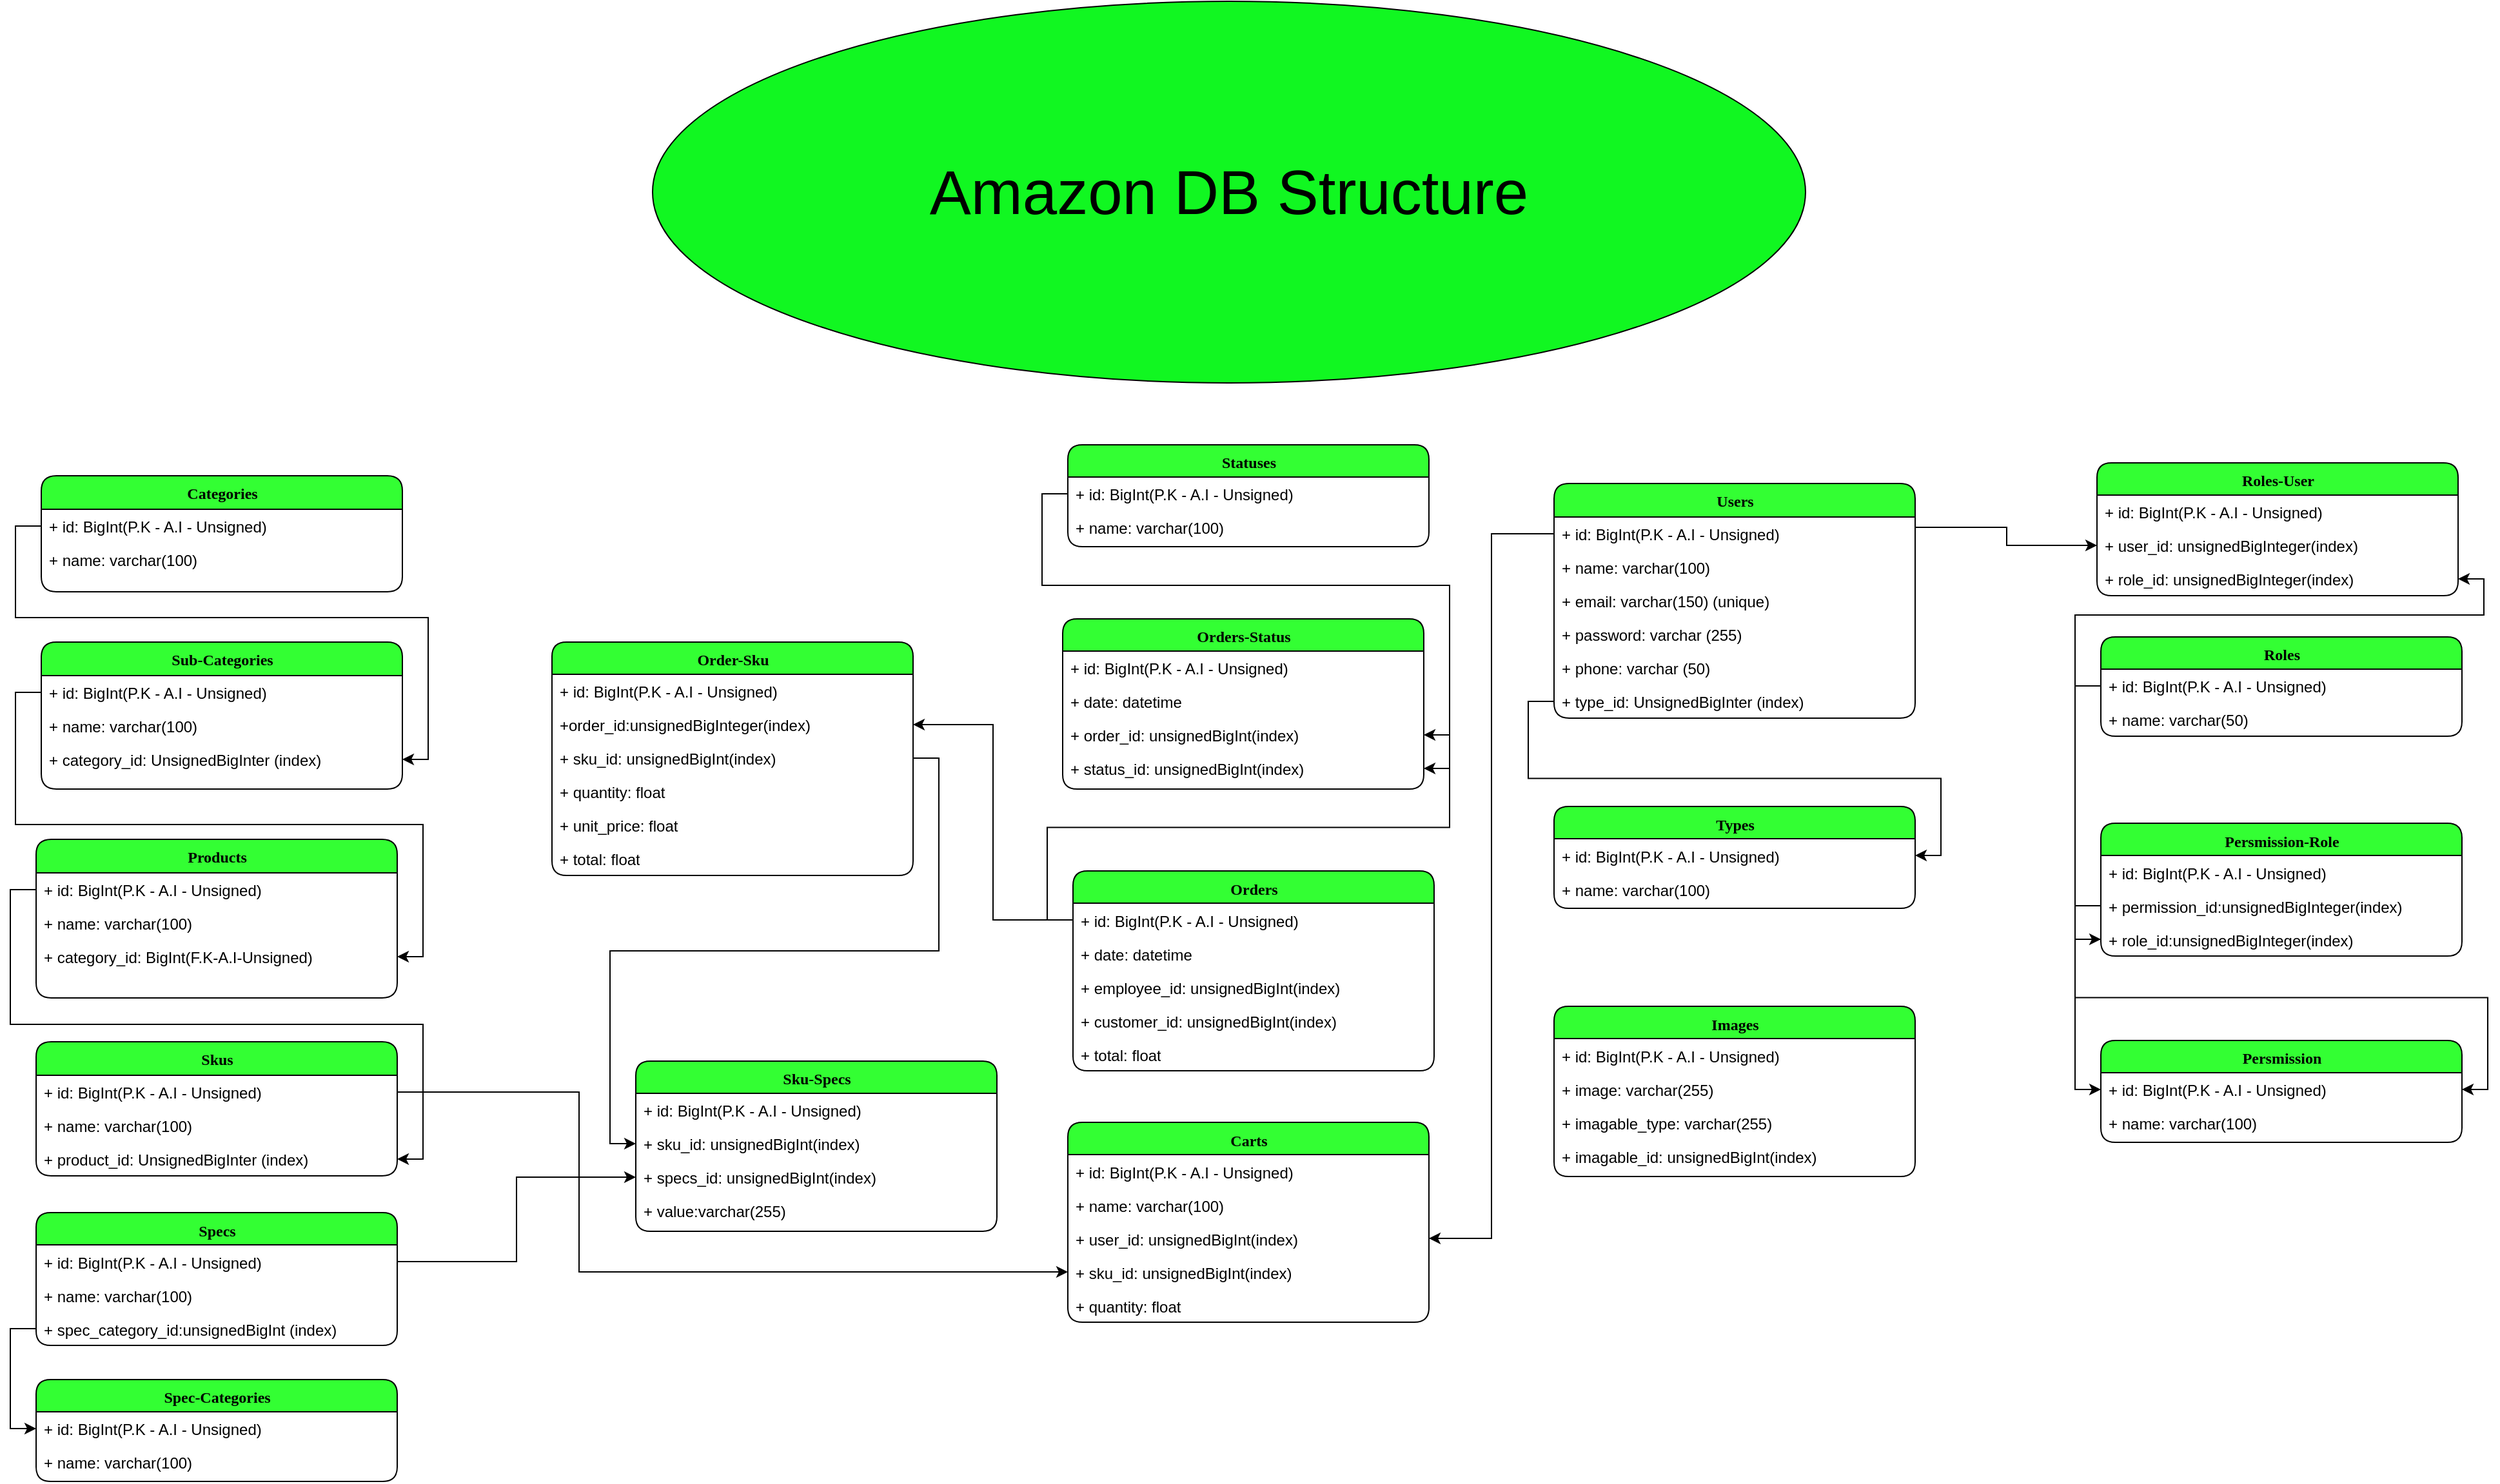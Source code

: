 <mxfile version="22.1.11" type="device">
  <diagram name="Page-1" id="9f46799a-70d6-7492-0946-bef42562c5a5">
    <mxGraphModel dx="2506" dy="1420" grid="0" gridSize="10" guides="1" tooltips="1" connect="1" arrows="1" fold="1" page="1" pageScale="1" pageWidth="1100" pageHeight="850" background="none" math="0" shadow="0">
      <root>
        <mxCell id="0" />
        <mxCell id="1" parent="0" />
        <mxCell id="78961159f06e98e8-17" value="Categories" style="swimlane;html=1;fontStyle=1;align=center;verticalAlign=top;childLayout=stackLayout;horizontal=1;startSize=26;horizontalStack=0;resizeParent=1;resizeLast=0;collapsible=1;marginBottom=0;swimlaneFillColor=#ffffff;rounded=1;shadow=0;comic=0;labelBackgroundColor=none;strokeWidth=1;fillColor=#33FF33;fontFamily=Verdana;fontSize=12;" parent="1" vertex="1">
          <mxGeometry x="-875" y="-425" width="280" height="90" as="geometry" />
        </mxCell>
        <mxCell id="78961159f06e98e8-21" value="+ id: BigInt(P.K - A.I - Unsigned)" style="text;html=1;strokeColor=none;fillColor=none;align=left;verticalAlign=top;spacingLeft=4;spacingRight=4;whiteSpace=wrap;overflow=hidden;rotatable=0;points=[[0,0.5],[1,0.5]];portConstraint=eastwest;rounded=1;" parent="78961159f06e98e8-17" vertex="1">
          <mxGeometry y="26" width="280" height="26" as="geometry" />
        </mxCell>
        <mxCell id="78961159f06e98e8-23" value="+ name: varchar(100)" style="text;html=1;strokeColor=none;fillColor=none;align=left;verticalAlign=top;spacingLeft=4;spacingRight=4;whiteSpace=wrap;overflow=hidden;rotatable=0;points=[[0,0.5],[1,0.5]];portConstraint=eastwest;rounded=1;" parent="78961159f06e98e8-17" vertex="1">
          <mxGeometry y="52" width="280" height="26" as="geometry" />
        </mxCell>
        <mxCell id="Mxbzlbvr4axjDqbTER-z-2" value="Products" style="swimlane;html=1;fontStyle=1;align=center;verticalAlign=top;childLayout=stackLayout;horizontal=1;startSize=26;horizontalStack=0;resizeParent=1;resizeLast=0;collapsible=1;marginBottom=0;swimlaneFillColor=#ffffff;rounded=1;shadow=0;comic=0;labelBackgroundColor=none;strokeWidth=1;fillColor=#33FF33;fontFamily=Verdana;fontSize=12;" parent="1" vertex="1">
          <mxGeometry x="-879" y="-143" width="280" height="123" as="geometry" />
        </mxCell>
        <mxCell id="Mxbzlbvr4axjDqbTER-z-3" value="+ id: BigInt(P.K - A.I - Unsigned)" style="text;html=1;strokeColor=none;fillColor=none;align=left;verticalAlign=top;spacingLeft=4;spacingRight=4;whiteSpace=wrap;overflow=hidden;rotatable=0;points=[[0,0.5],[1,0.5]];portConstraint=eastwest;rounded=1;" parent="Mxbzlbvr4axjDqbTER-z-2" vertex="1">
          <mxGeometry y="26" width="280" height="26" as="geometry" />
        </mxCell>
        <mxCell id="Mxbzlbvr4axjDqbTER-z-4" value="+ name: varchar(100)" style="text;html=1;strokeColor=none;fillColor=none;align=left;verticalAlign=top;spacingLeft=4;spacingRight=4;whiteSpace=wrap;overflow=hidden;rotatable=0;points=[[0,0.5],[1,0.5]];portConstraint=eastwest;rounded=1;" parent="Mxbzlbvr4axjDqbTER-z-2" vertex="1">
          <mxGeometry y="52" width="280" height="26" as="geometry" />
        </mxCell>
        <mxCell id="Mxbzlbvr4axjDqbTER-z-9" value="+ category_id: BigInt(F.K-A.I-Unsigned)" style="text;html=1;strokeColor=none;fillColor=none;align=left;verticalAlign=top;spacingLeft=4;spacingRight=4;whiteSpace=wrap;overflow=hidden;rotatable=0;points=[[0,0.5],[1,0.5]];portConstraint=eastwest;rounded=1;" parent="Mxbzlbvr4axjDqbTER-z-2" vertex="1">
          <mxGeometry y="78" width="280" height="26" as="geometry" />
        </mxCell>
        <mxCell id="dGer517RAiDOPIACrc63-1" value="Sub-Categories" style="swimlane;html=1;fontStyle=1;align=center;verticalAlign=top;childLayout=stackLayout;horizontal=1;startSize=26;horizontalStack=0;resizeParent=1;resizeLast=0;collapsible=1;marginBottom=0;swimlaneFillColor=#ffffff;rounded=1;shadow=0;comic=0;labelBackgroundColor=none;strokeWidth=1;fillColor=#33FF33;fontFamily=Verdana;fontSize=12;" parent="1" vertex="1">
          <mxGeometry x="-875" y="-296" width="280" height="114" as="geometry" />
        </mxCell>
        <mxCell id="dGer517RAiDOPIACrc63-2" value="+ id: BigInt(P.K - A.I - Unsigned)" style="text;html=1;strokeColor=none;fillColor=none;align=left;verticalAlign=top;spacingLeft=4;spacingRight=4;whiteSpace=wrap;overflow=hidden;rotatable=0;points=[[0,0.5],[1,0.5]];portConstraint=eastwest;rounded=1;" parent="dGer517RAiDOPIACrc63-1" vertex="1">
          <mxGeometry y="26" width="280" height="26" as="geometry" />
        </mxCell>
        <mxCell id="dGer517RAiDOPIACrc63-3" value="+ name: varchar(100)" style="text;html=1;strokeColor=none;fillColor=none;align=left;verticalAlign=top;spacingLeft=4;spacingRight=4;whiteSpace=wrap;overflow=hidden;rotatable=0;points=[[0,0.5],[1,0.5]];portConstraint=eastwest;rounded=1;" parent="dGer517RAiDOPIACrc63-1" vertex="1">
          <mxGeometry y="52" width="280" height="26" as="geometry" />
        </mxCell>
        <mxCell id="dGer517RAiDOPIACrc63-4" value="+ category_id: UnsignedBigInter (index)&amp;nbsp;" style="text;html=1;strokeColor=none;fillColor=none;align=left;verticalAlign=top;spacingLeft=4;spacingRight=4;whiteSpace=wrap;overflow=hidden;rotatable=0;points=[[0,0.5],[1,0.5]];portConstraint=eastwest;rounded=1;" parent="dGer517RAiDOPIACrc63-1" vertex="1">
          <mxGeometry y="78" width="280" height="26" as="geometry" />
        </mxCell>
        <mxCell id="dGer517RAiDOPIACrc63-9" value="Skus" style="swimlane;html=1;fontStyle=1;align=center;verticalAlign=top;childLayout=stackLayout;horizontal=1;startSize=26;horizontalStack=0;resizeParent=1;resizeLast=0;collapsible=1;marginBottom=0;swimlaneFillColor=#ffffff;rounded=1;shadow=0;comic=0;labelBackgroundColor=none;strokeWidth=1;fillColor=#33FF33;fontFamily=Verdana;fontSize=12;" parent="1" vertex="1">
          <mxGeometry x="-879" y="14" width="280" height="104" as="geometry" />
        </mxCell>
        <mxCell id="dGer517RAiDOPIACrc63-10" value="+ id: BigInt(P.K - A.I - Unsigned)" style="text;html=1;strokeColor=none;fillColor=none;align=left;verticalAlign=top;spacingLeft=4;spacingRight=4;whiteSpace=wrap;overflow=hidden;rotatable=0;points=[[0,0.5],[1,0.5]];portConstraint=eastwest;rounded=1;" parent="dGer517RAiDOPIACrc63-9" vertex="1">
          <mxGeometry y="26" width="280" height="26" as="geometry" />
        </mxCell>
        <mxCell id="dGer517RAiDOPIACrc63-11" value="+ name: varchar(100)" style="text;html=1;strokeColor=none;fillColor=none;align=left;verticalAlign=top;spacingLeft=4;spacingRight=4;whiteSpace=wrap;overflow=hidden;rotatable=0;points=[[0,0.5],[1,0.5]];portConstraint=eastwest;rounded=1;" parent="dGer517RAiDOPIACrc63-9" vertex="1">
          <mxGeometry y="52" width="280" height="26" as="geometry" />
        </mxCell>
        <mxCell id="dGer517RAiDOPIACrc63-12" value="+ product_id: UnsignedBigInter (index)&amp;nbsp;" style="text;html=1;strokeColor=none;fillColor=none;align=left;verticalAlign=top;spacingLeft=4;spacingRight=4;whiteSpace=wrap;overflow=hidden;rotatable=0;points=[[0,0.5],[1,0.5]];portConstraint=eastwest;rounded=1;" parent="dGer517RAiDOPIACrc63-9" vertex="1">
          <mxGeometry y="78" width="280" height="26" as="geometry" />
        </mxCell>
        <mxCell id="dGer517RAiDOPIACrc63-13" value="Types" style="swimlane;html=1;fontStyle=1;align=center;verticalAlign=top;childLayout=stackLayout;horizontal=1;startSize=25;horizontalStack=0;resizeParent=1;resizeLast=0;collapsible=1;marginBottom=0;swimlaneFillColor=#ffffff;rounded=1;shadow=0;comic=0;labelBackgroundColor=none;strokeWidth=1;fillColor=#33FF33;fontFamily=Verdana;fontSize=12;" parent="1" vertex="1">
          <mxGeometry x="298" y="-168.5" width="280" height="79" as="geometry" />
        </mxCell>
        <mxCell id="dGer517RAiDOPIACrc63-14" value="+ id: BigInt(P.K - A.I - Unsigned)" style="text;html=1;strokeColor=none;fillColor=none;align=left;verticalAlign=top;spacingLeft=4;spacingRight=4;whiteSpace=wrap;overflow=hidden;rotatable=0;points=[[0,0.5],[1,0.5]];portConstraint=eastwest;rounded=1;" parent="dGer517RAiDOPIACrc63-13" vertex="1">
          <mxGeometry y="25" width="280" height="26" as="geometry" />
        </mxCell>
        <mxCell id="dGer517RAiDOPIACrc63-15" value="+ name: varchar(100)" style="text;html=1;strokeColor=none;fillColor=none;align=left;verticalAlign=top;spacingLeft=4;spacingRight=4;whiteSpace=wrap;overflow=hidden;rotatable=0;points=[[0,0.5],[1,0.5]];portConstraint=eastwest;rounded=1;" parent="dGer517RAiDOPIACrc63-13" vertex="1">
          <mxGeometry y="51" width="280" height="26" as="geometry" />
        </mxCell>
        <mxCell id="dGer517RAiDOPIACrc63-17" value="Users" style="swimlane;html=1;fontStyle=1;align=center;verticalAlign=top;childLayout=stackLayout;horizontal=1;startSize=26;horizontalStack=0;resizeParent=1;resizeLast=0;collapsible=1;marginBottom=0;swimlaneFillColor=#ffffff;rounded=1;shadow=0;comic=0;labelBackgroundColor=none;strokeWidth=1;fillColor=#33FF33;fontFamily=Verdana;fontSize=12;" parent="1" vertex="1">
          <mxGeometry x="298" y="-419" width="280" height="182" as="geometry" />
        </mxCell>
        <mxCell id="dGer517RAiDOPIACrc63-18" value="+ id: BigInt(P.K - A.I - Unsigned)" style="text;html=1;strokeColor=none;fillColor=none;align=left;verticalAlign=top;spacingLeft=4;spacingRight=4;whiteSpace=wrap;overflow=hidden;rotatable=0;points=[[0,0.5],[1,0.5]];portConstraint=eastwest;rounded=1;" parent="dGer517RAiDOPIACrc63-17" vertex="1">
          <mxGeometry y="26" width="280" height="26" as="geometry" />
        </mxCell>
        <mxCell id="dGer517RAiDOPIACrc63-19" value="+ name: varchar(100)" style="text;html=1;strokeColor=none;fillColor=none;align=left;verticalAlign=top;spacingLeft=4;spacingRight=4;whiteSpace=wrap;overflow=hidden;rotatable=0;points=[[0,0.5],[1,0.5]];portConstraint=eastwest;rounded=1;" parent="dGer517RAiDOPIACrc63-17" vertex="1">
          <mxGeometry y="52" width="280" height="26" as="geometry" />
        </mxCell>
        <mxCell id="dGer517RAiDOPIACrc63-20" value="+ email: varchar(150) (unique)" style="text;html=1;strokeColor=none;fillColor=none;align=left;verticalAlign=top;spacingLeft=4;spacingRight=4;whiteSpace=wrap;overflow=hidden;rotatable=0;points=[[0,0.5],[1,0.5]];portConstraint=eastwest;rounded=1;" parent="dGer517RAiDOPIACrc63-17" vertex="1">
          <mxGeometry y="78" width="280" height="26" as="geometry" />
        </mxCell>
        <mxCell id="dGer517RAiDOPIACrc63-21" value="+ password: varchar (255)&lt;br&gt;" style="text;html=1;strokeColor=none;fillColor=none;align=left;verticalAlign=top;spacingLeft=4;spacingRight=4;whiteSpace=wrap;overflow=hidden;rotatable=0;points=[[0,0.5],[1,0.5]];portConstraint=eastwest;rounded=1;" parent="dGer517RAiDOPIACrc63-17" vertex="1">
          <mxGeometry y="104" width="280" height="26" as="geometry" />
        </mxCell>
        <mxCell id="dGer517RAiDOPIACrc63-25" value="+ phone: varchar (50)" style="text;html=1;strokeColor=none;fillColor=none;align=left;verticalAlign=top;spacingLeft=4;spacingRight=4;whiteSpace=wrap;overflow=hidden;rotatable=0;points=[[0,0.5],[1,0.5]];portConstraint=eastwest;rounded=1;" parent="dGer517RAiDOPIACrc63-17" vertex="1">
          <mxGeometry y="130" width="280" height="26" as="geometry" />
        </mxCell>
        <mxCell id="dGer517RAiDOPIACrc63-22" value="+ type_id: UnsignedBigInter (index)&amp;nbsp;" style="text;html=1;strokeColor=none;fillColor=none;align=left;verticalAlign=top;spacingLeft=4;spacingRight=4;whiteSpace=wrap;overflow=hidden;rotatable=0;points=[[0,0.5],[1,0.5]];portConstraint=eastwest;rounded=1;" parent="dGer517RAiDOPIACrc63-17" vertex="1">
          <mxGeometry y="156" width="280" height="26" as="geometry" />
        </mxCell>
        <mxCell id="dGer517RAiDOPIACrc63-26" value="Roles-User" style="swimlane;html=1;fontStyle=1;align=center;verticalAlign=top;childLayout=stackLayout;horizontal=1;startSize=25;horizontalStack=0;resizeParent=1;resizeLast=0;collapsible=1;marginBottom=0;swimlaneFillColor=#ffffff;rounded=1;shadow=0;comic=0;labelBackgroundColor=none;strokeWidth=1;fillColor=#33FF33;fontFamily=Verdana;fontSize=12;" parent="1" vertex="1">
          <mxGeometry x="719" y="-435" width="280" height="103" as="geometry" />
        </mxCell>
        <mxCell id="dGer517RAiDOPIACrc63-27" value="+ id: BigInt(P.K - A.I - Unsigned)" style="text;html=1;strokeColor=none;fillColor=none;align=left;verticalAlign=top;spacingLeft=4;spacingRight=4;whiteSpace=wrap;overflow=hidden;rotatable=0;points=[[0,0.5],[1,0.5]];portConstraint=eastwest;rounded=1;" parent="dGer517RAiDOPIACrc63-26" vertex="1">
          <mxGeometry y="25" width="280" height="26" as="geometry" />
        </mxCell>
        <mxCell id="dGer517RAiDOPIACrc63-28" value="+ user_id: unsignedBigInteger(index)" style="text;html=1;strokeColor=none;fillColor=none;align=left;verticalAlign=top;spacingLeft=4;spacingRight=4;whiteSpace=wrap;overflow=hidden;rotatable=0;points=[[0,0.5],[1,0.5]];portConstraint=eastwest;rounded=1;" parent="dGer517RAiDOPIACrc63-26" vertex="1">
          <mxGeometry y="51" width="280" height="26" as="geometry" />
        </mxCell>
        <mxCell id="dGer517RAiDOPIACrc63-102" value="+ role_id: unsignedBigInteger(index)" style="text;html=1;strokeColor=none;fillColor=none;align=left;verticalAlign=top;spacingLeft=4;spacingRight=4;whiteSpace=wrap;overflow=hidden;rotatable=0;points=[[0,0.5],[1,0.5]];portConstraint=eastwest;rounded=1;" parent="dGer517RAiDOPIACrc63-26" vertex="1">
          <mxGeometry y="77" width="280" height="26" as="geometry" />
        </mxCell>
        <mxCell id="dGer517RAiDOPIACrc63-29" value="Persmission" style="swimlane;html=1;fontStyle=1;align=center;verticalAlign=top;childLayout=stackLayout;horizontal=1;startSize=25;horizontalStack=0;resizeParent=1;resizeLast=0;collapsible=1;marginBottom=0;swimlaneFillColor=#ffffff;rounded=1;shadow=0;comic=0;labelBackgroundColor=none;strokeWidth=1;fillColor=#33FF33;fontFamily=Verdana;fontSize=12;" parent="1" vertex="1">
          <mxGeometry x="722" y="13" width="280" height="79" as="geometry" />
        </mxCell>
        <mxCell id="dGer517RAiDOPIACrc63-30" value="+ id: BigInt(P.K - A.I - Unsigned)" style="text;html=1;strokeColor=none;fillColor=none;align=left;verticalAlign=top;spacingLeft=4;spacingRight=4;whiteSpace=wrap;overflow=hidden;rotatable=0;points=[[0,0.5],[1,0.5]];portConstraint=eastwest;rounded=1;" parent="dGer517RAiDOPIACrc63-29" vertex="1">
          <mxGeometry y="25" width="280" height="26" as="geometry" />
        </mxCell>
        <mxCell id="dGer517RAiDOPIACrc63-31" value="+ name: varchar(100)" style="text;html=1;strokeColor=none;fillColor=none;align=left;verticalAlign=top;spacingLeft=4;spacingRight=4;whiteSpace=wrap;overflow=hidden;rotatable=0;points=[[0,0.5],[1,0.5]];portConstraint=eastwest;rounded=1;" parent="dGer517RAiDOPIACrc63-29" vertex="1">
          <mxGeometry y="51" width="280" height="26" as="geometry" />
        </mxCell>
        <mxCell id="dGer517RAiDOPIACrc63-32" value="Specs" style="swimlane;html=1;fontStyle=1;align=center;verticalAlign=top;childLayout=stackLayout;horizontal=1;startSize=25;horizontalStack=0;resizeParent=1;resizeLast=0;collapsible=1;marginBottom=0;swimlaneFillColor=#ffffff;rounded=1;shadow=0;comic=0;labelBackgroundColor=none;strokeWidth=1;fillColor=#33FF33;fontFamily=Verdana;fontSize=12;" parent="1" vertex="1">
          <mxGeometry x="-879" y="146.5" width="280" height="103" as="geometry" />
        </mxCell>
        <mxCell id="dGer517RAiDOPIACrc63-33" value="+ id: BigInt(P.K - A.I - Unsigned)" style="text;html=1;strokeColor=none;fillColor=none;align=left;verticalAlign=top;spacingLeft=4;spacingRight=4;whiteSpace=wrap;overflow=hidden;rotatable=0;points=[[0,0.5],[1,0.5]];portConstraint=eastwest;rounded=1;" parent="dGer517RAiDOPIACrc63-32" vertex="1">
          <mxGeometry y="25" width="280" height="26" as="geometry" />
        </mxCell>
        <mxCell id="dGer517RAiDOPIACrc63-34" value="+ name: varchar(100)" style="text;html=1;strokeColor=none;fillColor=none;align=left;verticalAlign=top;spacingLeft=4;spacingRight=4;whiteSpace=wrap;overflow=hidden;rotatable=0;points=[[0,0.5],[1,0.5]];portConstraint=eastwest;rounded=1;" parent="dGer517RAiDOPIACrc63-32" vertex="1">
          <mxGeometry y="51" width="280" height="26" as="geometry" />
        </mxCell>
        <mxCell id="dGer517RAiDOPIACrc63-50" value="+ spec_category_id:unsignedBigInt (index)" style="text;html=1;strokeColor=none;fillColor=none;align=left;verticalAlign=top;spacingLeft=4;spacingRight=4;whiteSpace=wrap;overflow=hidden;rotatable=0;points=[[0,0.5],[1,0.5]];portConstraint=eastwest;rounded=1;" parent="dGer517RAiDOPIACrc63-32" vertex="1">
          <mxGeometry y="77" width="280" height="26" as="geometry" />
        </mxCell>
        <mxCell id="dGer517RAiDOPIACrc63-35" value="Statuses" style="swimlane;html=1;fontStyle=1;align=center;verticalAlign=top;childLayout=stackLayout;horizontal=1;startSize=25;horizontalStack=0;resizeParent=1;resizeLast=0;collapsible=1;marginBottom=0;swimlaneFillColor=#ffffff;rounded=1;shadow=0;comic=0;labelBackgroundColor=none;strokeWidth=1;fillColor=#33FF33;fontFamily=Verdana;fontSize=12;" parent="1" vertex="1">
          <mxGeometry x="-79" y="-449" width="280" height="79" as="geometry" />
        </mxCell>
        <mxCell id="dGer517RAiDOPIACrc63-36" value="+ id: BigInt(P.K - A.I - Unsigned)" style="text;html=1;strokeColor=none;fillColor=none;align=left;verticalAlign=top;spacingLeft=4;spacingRight=4;whiteSpace=wrap;overflow=hidden;rotatable=0;points=[[0,0.5],[1,0.5]];portConstraint=eastwest;rounded=1;" parent="dGer517RAiDOPIACrc63-35" vertex="1">
          <mxGeometry y="25" width="280" height="26" as="geometry" />
        </mxCell>
        <mxCell id="dGer517RAiDOPIACrc63-37" value="+ name: varchar(100)" style="text;html=1;strokeColor=none;fillColor=none;align=left;verticalAlign=top;spacingLeft=4;spacingRight=4;whiteSpace=wrap;overflow=hidden;rotatable=0;points=[[0,0.5],[1,0.5]];portConstraint=eastwest;rounded=1;" parent="dGer517RAiDOPIACrc63-35" vertex="1">
          <mxGeometry y="51" width="280" height="26" as="geometry" />
        </mxCell>
        <mxCell id="dGer517RAiDOPIACrc63-38" value="Carts" style="swimlane;html=1;fontStyle=1;align=center;verticalAlign=top;childLayout=stackLayout;horizontal=1;startSize=25;horizontalStack=0;resizeParent=1;resizeLast=0;collapsible=1;marginBottom=0;swimlaneFillColor=#ffffff;rounded=1;shadow=0;comic=0;labelBackgroundColor=none;strokeWidth=1;fillColor=#33FF33;fontFamily=Verdana;fontSize=12;" parent="1" vertex="1">
          <mxGeometry x="-79" y="76.5" width="280" height="155" as="geometry" />
        </mxCell>
        <mxCell id="dGer517RAiDOPIACrc63-39" value="+ id: BigInt(P.K - A.I - Unsigned)" style="text;html=1;strokeColor=none;fillColor=none;align=left;verticalAlign=top;spacingLeft=4;spacingRight=4;whiteSpace=wrap;overflow=hidden;rotatable=0;points=[[0,0.5],[1,0.5]];portConstraint=eastwest;rounded=1;" parent="dGer517RAiDOPIACrc63-38" vertex="1">
          <mxGeometry y="25" width="280" height="26" as="geometry" />
        </mxCell>
        <mxCell id="dGer517RAiDOPIACrc63-40" value="+ name: varchar(100)" style="text;html=1;strokeColor=none;fillColor=none;align=left;verticalAlign=top;spacingLeft=4;spacingRight=4;whiteSpace=wrap;overflow=hidden;rotatable=0;points=[[0,0.5],[1,0.5]];portConstraint=eastwest;rounded=1;" parent="dGer517RAiDOPIACrc63-38" vertex="1">
          <mxGeometry y="51" width="280" height="26" as="geometry" />
        </mxCell>
        <mxCell id="dGer517RAiDOPIACrc63-41" value="+ user_id: unsignedBigInt(index)" style="text;html=1;strokeColor=none;fillColor=none;align=left;verticalAlign=top;spacingLeft=4;spacingRight=4;whiteSpace=wrap;overflow=hidden;rotatable=0;points=[[0,0.5],[1,0.5]];portConstraint=eastwest;rounded=1;" parent="dGer517RAiDOPIACrc63-38" vertex="1">
          <mxGeometry y="77" width="280" height="26" as="geometry" />
        </mxCell>
        <mxCell id="dGer517RAiDOPIACrc63-42" value="+ sku_id: unsignedBigInt(index)" style="text;html=1;strokeColor=none;fillColor=none;align=left;verticalAlign=top;spacingLeft=4;spacingRight=4;whiteSpace=wrap;overflow=hidden;rotatable=0;points=[[0,0.5],[1,0.5]];portConstraint=eastwest;rounded=1;" parent="dGer517RAiDOPIACrc63-38" vertex="1">
          <mxGeometry y="103" width="280" height="26" as="geometry" />
        </mxCell>
        <mxCell id="dGer517RAiDOPIACrc63-43" value="+ quantity: float" style="text;html=1;strokeColor=none;fillColor=none;align=left;verticalAlign=top;spacingLeft=4;spacingRight=4;whiteSpace=wrap;overflow=hidden;rotatable=0;points=[[0,0.5],[1,0.5]];portConstraint=eastwest;rounded=1;" parent="dGer517RAiDOPIACrc63-38" vertex="1">
          <mxGeometry y="129" width="280" height="26" as="geometry" />
        </mxCell>
        <mxCell id="dGer517RAiDOPIACrc63-44" value="Orders-Status" style="swimlane;html=1;fontStyle=1;align=center;verticalAlign=top;childLayout=stackLayout;horizontal=1;startSize=25;horizontalStack=0;resizeParent=1;resizeLast=0;collapsible=1;marginBottom=0;swimlaneFillColor=#ffffff;rounded=1;shadow=0;comic=0;labelBackgroundColor=none;strokeWidth=1;fillColor=#33FF33;fontFamily=Verdana;fontSize=12;" parent="1" vertex="1">
          <mxGeometry x="-83" y="-314" width="280" height="132" as="geometry" />
        </mxCell>
        <mxCell id="dGer517RAiDOPIACrc63-45" value="+ id: BigInt(P.K - A.I - Unsigned)" style="text;html=1;strokeColor=none;fillColor=none;align=left;verticalAlign=top;spacingLeft=4;spacingRight=4;whiteSpace=wrap;overflow=hidden;rotatable=0;points=[[0,0.5],[1,0.5]];portConstraint=eastwest;rounded=1;" parent="dGer517RAiDOPIACrc63-44" vertex="1">
          <mxGeometry y="25" width="280" height="26" as="geometry" />
        </mxCell>
        <mxCell id="dGer517RAiDOPIACrc63-46" value="+ date: datetime" style="text;html=1;strokeColor=none;fillColor=none;align=left;verticalAlign=top;spacingLeft=4;spacingRight=4;whiteSpace=wrap;overflow=hidden;rotatable=0;points=[[0,0.5],[1,0.5]];portConstraint=eastwest;rounded=1;" parent="dGer517RAiDOPIACrc63-44" vertex="1">
          <mxGeometry y="51" width="280" height="26" as="geometry" />
        </mxCell>
        <mxCell id="dGer517RAiDOPIACrc63-51" value="+ order_id: unsignedBigInt(index)" style="text;html=1;strokeColor=none;fillColor=none;align=left;verticalAlign=top;spacingLeft=4;spacingRight=4;whiteSpace=wrap;overflow=hidden;rotatable=0;points=[[0,0.5],[1,0.5]];portConstraint=eastwest;rounded=1;" parent="dGer517RAiDOPIACrc63-44" vertex="1">
          <mxGeometry y="77" width="280" height="26" as="geometry" />
        </mxCell>
        <mxCell id="dGer517RAiDOPIACrc63-52" value="+ status_id: unsignedBigInt(index)" style="text;html=1;strokeColor=none;fillColor=none;align=left;verticalAlign=top;spacingLeft=4;spacingRight=4;whiteSpace=wrap;overflow=hidden;rotatable=0;points=[[0,0.5],[1,0.5]];portConstraint=eastwest;rounded=1;" parent="dGer517RAiDOPIACrc63-44" vertex="1">
          <mxGeometry y="103" width="280" height="26" as="geometry" />
        </mxCell>
        <mxCell id="dGer517RAiDOPIACrc63-47" value="Spec-Categories" style="swimlane;html=1;fontStyle=1;align=center;verticalAlign=top;childLayout=stackLayout;horizontal=1;startSize=25;horizontalStack=0;resizeParent=1;resizeLast=0;collapsible=1;marginBottom=0;swimlaneFillColor=#ffffff;rounded=1;shadow=0;comic=0;labelBackgroundColor=none;strokeWidth=1;fillColor=#33FF33;fontFamily=Verdana;fontSize=12;" parent="1" vertex="1">
          <mxGeometry x="-879" y="276" width="280" height="79" as="geometry" />
        </mxCell>
        <mxCell id="dGer517RAiDOPIACrc63-48" value="+ id: BigInt(P.K - A.I - Unsigned)" style="text;html=1;strokeColor=none;fillColor=none;align=left;verticalAlign=top;spacingLeft=4;spacingRight=4;whiteSpace=wrap;overflow=hidden;rotatable=0;points=[[0,0.5],[1,0.5]];portConstraint=eastwest;rounded=1;" parent="dGer517RAiDOPIACrc63-47" vertex="1">
          <mxGeometry y="25" width="280" height="26" as="geometry" />
        </mxCell>
        <mxCell id="dGer517RAiDOPIACrc63-49" value="+ name: varchar(100)" style="text;html=1;strokeColor=none;fillColor=none;align=left;verticalAlign=top;spacingLeft=4;spacingRight=4;whiteSpace=wrap;overflow=hidden;rotatable=0;points=[[0,0.5],[1,0.5]];portConstraint=eastwest;rounded=1;" parent="dGer517RAiDOPIACrc63-47" vertex="1">
          <mxGeometry y="51" width="280" height="26" as="geometry" />
        </mxCell>
        <mxCell id="dGer517RAiDOPIACrc63-54" value="Images" style="swimlane;html=1;fontStyle=1;align=center;verticalAlign=top;childLayout=stackLayout;horizontal=1;startSize=25;horizontalStack=0;resizeParent=1;resizeLast=0;collapsible=1;marginBottom=0;swimlaneFillColor=#ffffff;rounded=1;shadow=0;comic=0;labelBackgroundColor=none;strokeWidth=1;fillColor=#33FF33;fontFamily=Verdana;fontSize=12;" parent="1" vertex="1">
          <mxGeometry x="298" y="-13.5" width="280" height="132" as="geometry" />
        </mxCell>
        <mxCell id="dGer517RAiDOPIACrc63-55" value="+ id: BigInt(P.K - A.I - Unsigned)" style="text;html=1;strokeColor=none;fillColor=none;align=left;verticalAlign=top;spacingLeft=4;spacingRight=4;whiteSpace=wrap;overflow=hidden;rotatable=0;points=[[0,0.5],[1,0.5]];portConstraint=eastwest;rounded=1;" parent="dGer517RAiDOPIACrc63-54" vertex="1">
          <mxGeometry y="25" width="280" height="26" as="geometry" />
        </mxCell>
        <mxCell id="dGer517RAiDOPIACrc63-56" value="+ image: varchar(255)" style="text;html=1;strokeColor=none;fillColor=none;align=left;verticalAlign=top;spacingLeft=4;spacingRight=4;whiteSpace=wrap;overflow=hidden;rotatable=0;points=[[0,0.5],[1,0.5]];portConstraint=eastwest;rounded=1;" parent="dGer517RAiDOPIACrc63-54" vertex="1">
          <mxGeometry y="51" width="280" height="26" as="geometry" />
        </mxCell>
        <mxCell id="dGer517RAiDOPIACrc63-57" value="+ imagable_type: varchar(255)" style="text;html=1;strokeColor=none;fillColor=none;align=left;verticalAlign=top;spacingLeft=4;spacingRight=4;whiteSpace=wrap;overflow=hidden;rotatable=0;points=[[0,0.5],[1,0.5]];portConstraint=eastwest;rounded=1;" parent="dGer517RAiDOPIACrc63-54" vertex="1">
          <mxGeometry y="77" width="280" height="26" as="geometry" />
        </mxCell>
        <mxCell id="dGer517RAiDOPIACrc63-58" value="+ imagable_id: unsignedBigInt(index)" style="text;html=1;strokeColor=none;fillColor=none;align=left;verticalAlign=top;spacingLeft=4;spacingRight=4;whiteSpace=wrap;overflow=hidden;rotatable=0;points=[[0,0.5],[1,0.5]];portConstraint=eastwest;rounded=1;" parent="dGer517RAiDOPIACrc63-54" vertex="1">
          <mxGeometry y="103" width="280" height="26" as="geometry" />
        </mxCell>
        <mxCell id="dGer517RAiDOPIACrc63-60" value="Order-Sku" style="swimlane;html=1;fontStyle=1;align=center;verticalAlign=top;childLayout=stackLayout;horizontal=1;startSize=25;horizontalStack=0;resizeParent=1;resizeLast=0;collapsible=1;marginBottom=0;swimlaneFillColor=#ffffff;rounded=1;shadow=0;comic=0;labelBackgroundColor=none;strokeWidth=1;fillColor=#33FF33;fontFamily=Verdana;fontSize=12;" parent="1" vertex="1">
          <mxGeometry x="-479" y="-296" width="280" height="181" as="geometry" />
        </mxCell>
        <mxCell id="dGer517RAiDOPIACrc63-61" value="+ id: BigInt(P.K - A.I - Unsigned)" style="text;html=1;strokeColor=none;fillColor=none;align=left;verticalAlign=top;spacingLeft=4;spacingRight=4;whiteSpace=wrap;overflow=hidden;rotatable=0;points=[[0,0.5],[1,0.5]];portConstraint=eastwest;rounded=1;" parent="dGer517RAiDOPIACrc63-60" vertex="1">
          <mxGeometry y="25" width="280" height="26" as="geometry" />
        </mxCell>
        <mxCell id="dGer517RAiDOPIACrc63-62" value="+order_id:unsignedBigInteger(index)" style="text;html=1;strokeColor=none;fillColor=none;align=left;verticalAlign=top;spacingLeft=4;spacingRight=4;whiteSpace=wrap;overflow=hidden;rotatable=0;points=[[0,0.5],[1,0.5]];portConstraint=eastwest;rounded=1;" parent="dGer517RAiDOPIACrc63-60" vertex="1">
          <mxGeometry y="51" width="280" height="26" as="geometry" />
        </mxCell>
        <mxCell id="dGer517RAiDOPIACrc63-63" value="+ sku_id: unsignedBigInt(index)" style="text;html=1;strokeColor=none;fillColor=none;align=left;verticalAlign=top;spacingLeft=4;spacingRight=4;whiteSpace=wrap;overflow=hidden;rotatable=0;points=[[0,0.5],[1,0.5]];portConstraint=eastwest;rounded=1;" parent="dGer517RAiDOPIACrc63-60" vertex="1">
          <mxGeometry y="77" width="280" height="26" as="geometry" />
        </mxCell>
        <mxCell id="dGer517RAiDOPIACrc63-64" value="+ quantity: float" style="text;html=1;strokeColor=none;fillColor=none;align=left;verticalAlign=top;spacingLeft=4;spacingRight=4;whiteSpace=wrap;overflow=hidden;rotatable=0;points=[[0,0.5],[1,0.5]];portConstraint=eastwest;rounded=1;" parent="dGer517RAiDOPIACrc63-60" vertex="1">
          <mxGeometry y="103" width="280" height="26" as="geometry" />
        </mxCell>
        <mxCell id="dGer517RAiDOPIACrc63-94" value="+ unit_price: float" style="text;html=1;strokeColor=none;fillColor=none;align=left;verticalAlign=top;spacingLeft=4;spacingRight=4;whiteSpace=wrap;overflow=hidden;rotatable=0;points=[[0,0.5],[1,0.5]];portConstraint=eastwest;rounded=1;" parent="dGer517RAiDOPIACrc63-60" vertex="1">
          <mxGeometry y="129" width="280" height="26" as="geometry" />
        </mxCell>
        <mxCell id="dGer517RAiDOPIACrc63-65" value="+ total: float" style="text;html=1;strokeColor=none;fillColor=none;align=left;verticalAlign=top;spacingLeft=4;spacingRight=4;whiteSpace=wrap;overflow=hidden;rotatable=0;points=[[0,0.5],[1,0.5]];portConstraint=eastwest;rounded=1;" parent="dGer517RAiDOPIACrc63-60" vertex="1">
          <mxGeometry y="155" width="280" height="26" as="geometry" />
        </mxCell>
        <mxCell id="dGer517RAiDOPIACrc63-67" value="Sku-Specs" style="swimlane;html=1;fontStyle=1;align=center;verticalAlign=top;childLayout=stackLayout;horizontal=1;startSize=25;horizontalStack=0;resizeParent=1;resizeLast=0;collapsible=1;marginBottom=0;swimlaneFillColor=#ffffff;rounded=1;shadow=0;comic=0;labelBackgroundColor=none;strokeWidth=1;fillColor=#33FF33;fontFamily=Verdana;fontSize=12;" parent="1" vertex="1">
          <mxGeometry x="-414" y="29" width="280" height="132" as="geometry" />
        </mxCell>
        <mxCell id="dGer517RAiDOPIACrc63-68" value="+ id: BigInt(P.K - A.I - Unsigned)" style="text;html=1;strokeColor=none;fillColor=none;align=left;verticalAlign=top;spacingLeft=4;spacingRight=4;whiteSpace=wrap;overflow=hidden;rotatable=0;points=[[0,0.5],[1,0.5]];portConstraint=eastwest;rounded=1;" parent="dGer517RAiDOPIACrc63-67" vertex="1">
          <mxGeometry y="25" width="280" height="26" as="geometry" />
        </mxCell>
        <mxCell id="dGer517RAiDOPIACrc63-70" value="+ sku_id: unsignedBigInt(index)" style="text;html=1;strokeColor=none;fillColor=none;align=left;verticalAlign=top;spacingLeft=4;spacingRight=4;whiteSpace=wrap;overflow=hidden;rotatable=0;points=[[0,0.5],[1,0.5]];portConstraint=eastwest;rounded=1;" parent="dGer517RAiDOPIACrc63-67" vertex="1">
          <mxGeometry y="51" width="280" height="26" as="geometry" />
        </mxCell>
        <mxCell id="dGer517RAiDOPIACrc63-69" value="+ specs_id: unsignedBigInt(index)" style="text;html=1;strokeColor=none;fillColor=none;align=left;verticalAlign=top;spacingLeft=4;spacingRight=4;whiteSpace=wrap;overflow=hidden;rotatable=0;points=[[0,0.5],[1,0.5]];portConstraint=eastwest;rounded=1;" parent="dGer517RAiDOPIACrc63-67" vertex="1">
          <mxGeometry y="77" width="280" height="26" as="geometry" />
        </mxCell>
        <mxCell id="dGer517RAiDOPIACrc63-71" value="+ value:varchar(255)" style="text;html=1;strokeColor=none;fillColor=none;align=left;verticalAlign=top;spacingLeft=4;spacingRight=4;whiteSpace=wrap;overflow=hidden;rotatable=0;points=[[0,0.5],[1,0.5]];portConstraint=eastwest;rounded=1;" parent="dGer517RAiDOPIACrc63-67" vertex="1">
          <mxGeometry y="103" width="280" height="26" as="geometry" />
        </mxCell>
        <mxCell id="dGer517RAiDOPIACrc63-96" value="Orders" style="swimlane;html=1;fontStyle=1;align=center;verticalAlign=top;childLayout=stackLayout;horizontal=1;startSize=25;horizontalStack=0;resizeParent=1;resizeLast=0;collapsible=1;marginBottom=0;swimlaneFillColor=#ffffff;rounded=1;shadow=0;comic=0;labelBackgroundColor=none;strokeWidth=1;fillColor=#33FF33;fontFamily=Verdana;fontSize=12;" parent="1" vertex="1">
          <mxGeometry x="-75" y="-118.5" width="280" height="155" as="geometry" />
        </mxCell>
        <mxCell id="dGer517RAiDOPIACrc63-97" value="+ id: BigInt(P.K - A.I - Unsigned)" style="text;html=1;strokeColor=none;fillColor=none;align=left;verticalAlign=top;spacingLeft=4;spacingRight=4;whiteSpace=wrap;overflow=hidden;rotatable=0;points=[[0,0.5],[1,0.5]];portConstraint=eastwest;rounded=1;" parent="dGer517RAiDOPIACrc63-96" vertex="1">
          <mxGeometry y="25" width="280" height="26" as="geometry" />
        </mxCell>
        <mxCell id="dGer517RAiDOPIACrc63-98" value="+ date: datetime" style="text;html=1;strokeColor=none;fillColor=none;align=left;verticalAlign=top;spacingLeft=4;spacingRight=4;whiteSpace=wrap;overflow=hidden;rotatable=0;points=[[0,0.5],[1,0.5]];portConstraint=eastwest;rounded=1;" parent="dGer517RAiDOPIACrc63-96" vertex="1">
          <mxGeometry y="51" width="280" height="26" as="geometry" />
        </mxCell>
        <mxCell id="dGer517RAiDOPIACrc63-99" value="+ employee_id: unsignedBigInt(index)" style="text;html=1;strokeColor=none;fillColor=none;align=left;verticalAlign=top;spacingLeft=4;spacingRight=4;whiteSpace=wrap;overflow=hidden;rotatable=0;points=[[0,0.5],[1,0.5]];portConstraint=eastwest;rounded=1;" parent="dGer517RAiDOPIACrc63-96" vertex="1">
          <mxGeometry y="77" width="280" height="26" as="geometry" />
        </mxCell>
        <mxCell id="dGer517RAiDOPIACrc63-100" value="+ customer_id: unsignedBigInt(index)" style="text;html=1;strokeColor=none;fillColor=none;align=left;verticalAlign=top;spacingLeft=4;spacingRight=4;whiteSpace=wrap;overflow=hidden;rotatable=0;points=[[0,0.5],[1,0.5]];portConstraint=eastwest;rounded=1;" parent="dGer517RAiDOPIACrc63-96" vertex="1">
          <mxGeometry y="103" width="280" height="26" as="geometry" />
        </mxCell>
        <mxCell id="dGer517RAiDOPIACrc63-101" value="+ total: float" style="text;html=1;strokeColor=none;fillColor=none;align=left;verticalAlign=top;spacingLeft=4;spacingRight=4;whiteSpace=wrap;overflow=hidden;rotatable=0;points=[[0,0.5],[1,0.5]];portConstraint=eastwest;rounded=1;" parent="dGer517RAiDOPIACrc63-96" vertex="1">
          <mxGeometry y="129" width="280" height="26" as="geometry" />
        </mxCell>
        <mxCell id="dGer517RAiDOPIACrc63-104" value="Roles" style="swimlane;html=1;fontStyle=1;align=center;verticalAlign=top;childLayout=stackLayout;horizontal=1;startSize=25;horizontalStack=0;resizeParent=1;resizeLast=0;collapsible=1;marginBottom=0;swimlaneFillColor=#ffffff;rounded=1;shadow=0;comic=0;labelBackgroundColor=none;strokeWidth=1;fillColor=#33FF33;fontFamily=Verdana;fontSize=12;" parent="1" vertex="1">
          <mxGeometry x="722" y="-300" width="280" height="77" as="geometry" />
        </mxCell>
        <mxCell id="dGer517RAiDOPIACrc63-105" value="+ id: BigInt(P.K - A.I - Unsigned)" style="text;html=1;strokeColor=none;fillColor=none;align=left;verticalAlign=top;spacingLeft=4;spacingRight=4;whiteSpace=wrap;overflow=hidden;rotatable=0;points=[[0,0.5],[1,0.5]];portConstraint=eastwest;rounded=1;" parent="dGer517RAiDOPIACrc63-104" vertex="1">
          <mxGeometry y="25" width="280" height="26" as="geometry" />
        </mxCell>
        <mxCell id="dGer517RAiDOPIACrc63-106" value="+ name: varchar(50)" style="text;html=1;strokeColor=none;fillColor=none;align=left;verticalAlign=top;spacingLeft=4;spacingRight=4;whiteSpace=wrap;overflow=hidden;rotatable=0;points=[[0,0.5],[1,0.5]];portConstraint=eastwest;rounded=1;" parent="dGer517RAiDOPIACrc63-104" vertex="1">
          <mxGeometry y="51" width="280" height="26" as="geometry" />
        </mxCell>
        <mxCell id="dGer517RAiDOPIACrc63-108" value="Persmission-Role" style="swimlane;html=1;fontStyle=1;align=center;verticalAlign=top;childLayout=stackLayout;horizontal=1;startSize=25;horizontalStack=0;resizeParent=1;resizeLast=0;collapsible=1;marginBottom=0;swimlaneFillColor=#ffffff;rounded=1;shadow=0;comic=0;labelBackgroundColor=none;strokeWidth=1;fillColor=#33FF33;fontFamily=Verdana;fontSize=12;" parent="1" vertex="1">
          <mxGeometry x="722" y="-155.5" width="280" height="103" as="geometry" />
        </mxCell>
        <mxCell id="dGer517RAiDOPIACrc63-109" value="+ id: BigInt(P.K - A.I - Unsigned)" style="text;html=1;strokeColor=none;fillColor=none;align=left;verticalAlign=top;spacingLeft=4;spacingRight=4;whiteSpace=wrap;overflow=hidden;rotatable=0;points=[[0,0.5],[1,0.5]];portConstraint=eastwest;rounded=1;" parent="dGer517RAiDOPIACrc63-108" vertex="1">
          <mxGeometry y="25" width="280" height="26" as="geometry" />
        </mxCell>
        <mxCell id="dGer517RAiDOPIACrc63-110" value="+ permission_id:unsignedBigInteger(index)" style="text;html=1;strokeColor=none;fillColor=none;align=left;verticalAlign=top;spacingLeft=4;spacingRight=4;whiteSpace=wrap;overflow=hidden;rotatable=0;points=[[0,0.5],[1,0.5]];portConstraint=eastwest;rounded=1;" parent="dGer517RAiDOPIACrc63-108" vertex="1">
          <mxGeometry y="51" width="280" height="26" as="geometry" />
        </mxCell>
        <mxCell id="dGer517RAiDOPIACrc63-111" value="+ role_id:unsignedBigInteger(index)" style="text;html=1;strokeColor=none;fillColor=none;align=left;verticalAlign=top;spacingLeft=4;spacingRight=4;whiteSpace=wrap;overflow=hidden;rotatable=0;points=[[0,0.5],[1,0.5]];portConstraint=eastwest;rounded=1;" parent="dGer517RAiDOPIACrc63-108" vertex="1">
          <mxGeometry y="77" width="280" height="26" as="geometry" />
        </mxCell>
        <mxCell id="dGer517RAiDOPIACrc63-113" style="edgeStyle=orthogonalEdgeStyle;rounded=0;orthogonalLoop=1;jettySize=auto;html=1;exitX=0;exitY=0.5;exitDx=0;exitDy=0;" parent="1" source="78961159f06e98e8-21" target="dGer517RAiDOPIACrc63-4" edge="1">
          <mxGeometry relative="1" as="geometry">
            <Array as="points">
              <mxPoint x="-895" y="-386" />
              <mxPoint x="-895" y="-315" />
              <mxPoint x="-575" y="-315" />
              <mxPoint x="-575" y="-205" />
            </Array>
          </mxGeometry>
        </mxCell>
        <mxCell id="dGer517RAiDOPIACrc63-114" style="edgeStyle=orthogonalEdgeStyle;rounded=0;orthogonalLoop=1;jettySize=auto;html=1;" parent="1" source="dGer517RAiDOPIACrc63-2" target="Mxbzlbvr4axjDqbTER-z-9" edge="1">
          <mxGeometry relative="1" as="geometry" />
        </mxCell>
        <mxCell id="dGer517RAiDOPIACrc63-115" style="edgeStyle=orthogonalEdgeStyle;rounded=0;orthogonalLoop=1;jettySize=auto;html=1;" parent="1" source="Mxbzlbvr4axjDqbTER-z-3" target="dGer517RAiDOPIACrc63-12" edge="1">
          <mxGeometry relative="1" as="geometry" />
        </mxCell>
        <mxCell id="dGer517RAiDOPIACrc63-116" style="edgeStyle=orthogonalEdgeStyle;rounded=0;orthogonalLoop=1;jettySize=auto;html=1;entryX=0;entryY=0.5;entryDx=0;entryDy=0;fillColor=#3399FF;" parent="1" source="dGer517RAiDOPIACrc63-10" target="dGer517RAiDOPIACrc63-42" edge="1">
          <mxGeometry relative="1" as="geometry">
            <Array as="points">
              <mxPoint x="-458" y="53" />
              <mxPoint x="-458" y="193" />
            </Array>
          </mxGeometry>
        </mxCell>
        <mxCell id="dGer517RAiDOPIACrc63-117" style="edgeStyle=orthogonalEdgeStyle;rounded=0;orthogonalLoop=1;jettySize=auto;html=1;entryX=0;entryY=0.5;entryDx=0;entryDy=0;fillColor=#3399FF;" parent="1" source="dGer517RAiDOPIACrc63-63" target="dGer517RAiDOPIACrc63-70" edge="1">
          <mxGeometry relative="1" as="geometry" />
        </mxCell>
        <mxCell id="dGer517RAiDOPIACrc63-118" style="edgeStyle=orthogonalEdgeStyle;rounded=0;orthogonalLoop=1;jettySize=auto;html=1;fillColor=#3399FF;" parent="1" source="dGer517RAiDOPIACrc63-33" target="dGer517RAiDOPIACrc63-69" edge="1">
          <mxGeometry relative="1" as="geometry" />
        </mxCell>
        <mxCell id="dGer517RAiDOPIACrc63-119" style="edgeStyle=orthogonalEdgeStyle;rounded=0;orthogonalLoop=1;jettySize=auto;html=1;entryX=0;entryY=0.5;entryDx=0;entryDy=0;" parent="1" source="dGer517RAiDOPIACrc63-50" target="dGer517RAiDOPIACrc63-48" edge="1">
          <mxGeometry relative="1" as="geometry" />
        </mxCell>
        <mxCell id="dGer517RAiDOPIACrc63-123" style="edgeStyle=orthogonalEdgeStyle;rounded=0;orthogonalLoop=1;jettySize=auto;html=1;entryX=1;entryY=0.5;entryDx=0;entryDy=0;" parent="1" source="dGer517RAiDOPIACrc63-97" target="dGer517RAiDOPIACrc63-62" edge="1">
          <mxGeometry relative="1" as="geometry" />
        </mxCell>
        <mxCell id="dGer517RAiDOPIACrc63-124" style="edgeStyle=orthogonalEdgeStyle;rounded=0;orthogonalLoop=1;jettySize=auto;html=1;" parent="1" source="dGer517RAiDOPIACrc63-97" target="dGer517RAiDOPIACrc63-51" edge="1">
          <mxGeometry relative="1" as="geometry" />
        </mxCell>
        <mxCell id="dGer517RAiDOPIACrc63-125" style="edgeStyle=orthogonalEdgeStyle;rounded=0;orthogonalLoop=1;jettySize=auto;html=1;" parent="1" source="dGer517RAiDOPIACrc63-36" target="dGer517RAiDOPIACrc63-52" edge="1">
          <mxGeometry relative="1" as="geometry">
            <Array as="points">
              <mxPoint x="-99" y="-411" />
              <mxPoint x="-99" y="-340" />
              <mxPoint x="217" y="-340" />
              <mxPoint x="217" y="-198" />
            </Array>
          </mxGeometry>
        </mxCell>
        <mxCell id="dGer517RAiDOPIACrc63-128" style="edgeStyle=orthogonalEdgeStyle;rounded=0;orthogonalLoop=1;jettySize=auto;html=1;entryX=1;entryY=0.5;entryDx=0;entryDy=0;" parent="1" source="dGer517RAiDOPIACrc63-18" target="dGer517RAiDOPIACrc63-41" edge="1">
          <mxGeometry relative="1" as="geometry" />
        </mxCell>
        <mxCell id="dGer517RAiDOPIACrc63-129" style="edgeStyle=orthogonalEdgeStyle;rounded=0;orthogonalLoop=1;jettySize=auto;html=1;entryX=1;entryY=0.5;entryDx=0;entryDy=0;" parent="1" source="dGer517RAiDOPIACrc63-22" target="dGer517RAiDOPIACrc63-14" edge="1">
          <mxGeometry relative="1" as="geometry" />
        </mxCell>
        <mxCell id="dGer517RAiDOPIACrc63-130" style="edgeStyle=orthogonalEdgeStyle;rounded=0;orthogonalLoop=1;jettySize=auto;html=1;entryX=0;entryY=0.5;entryDx=0;entryDy=0;" parent="1" source="dGer517RAiDOPIACrc63-111" target="dGer517RAiDOPIACrc63-30" edge="1">
          <mxGeometry relative="1" as="geometry" />
        </mxCell>
        <mxCell id="dGer517RAiDOPIACrc63-132" style="edgeStyle=orthogonalEdgeStyle;rounded=0;orthogonalLoop=1;jettySize=auto;html=1;entryX=0;entryY=0.5;entryDx=0;entryDy=0;" parent="1" source="dGer517RAiDOPIACrc63-18" target="dGer517RAiDOPIACrc63-28" edge="1">
          <mxGeometry relative="1" as="geometry">
            <Array as="points">
              <mxPoint x="649" y="-385" />
              <mxPoint x="649" y="-371" />
            </Array>
          </mxGeometry>
        </mxCell>
        <mxCell id="dGer517RAiDOPIACrc63-135" style="edgeStyle=orthogonalEdgeStyle;rounded=0;orthogonalLoop=1;jettySize=auto;html=1;" parent="1" source="dGer517RAiDOPIACrc63-105" target="dGer517RAiDOPIACrc63-102" edge="1">
          <mxGeometry relative="1" as="geometry">
            <Array as="points">
              <mxPoint x="702" y="-262" />
              <mxPoint x="702" y="-317" />
              <mxPoint x="1019" y="-317" />
              <mxPoint x="1019" y="-345" />
            </Array>
          </mxGeometry>
        </mxCell>
        <mxCell id="dGer517RAiDOPIACrc63-136" style="edgeStyle=orthogonalEdgeStyle;rounded=0;orthogonalLoop=1;jettySize=auto;html=1;entryX=0;entryY=0.5;entryDx=0;entryDy=0;" parent="1" source="dGer517RAiDOPIACrc63-105" target="dGer517RAiDOPIACrc63-111" edge="1">
          <mxGeometry relative="1" as="geometry" />
        </mxCell>
        <mxCell id="dGer517RAiDOPIACrc63-137" style="edgeStyle=orthogonalEdgeStyle;rounded=0;orthogonalLoop=1;jettySize=auto;html=1;" parent="1" source="dGer517RAiDOPIACrc63-110" target="dGer517RAiDOPIACrc63-30" edge="1">
          <mxGeometry relative="1" as="geometry" />
        </mxCell>
        <mxCell id="dGer517RAiDOPIACrc63-138" value="&lt;font style=&quot;font-size: 48px;&quot;&gt;Amazon DB Structure&lt;/font&gt;" style="ellipse;whiteSpace=wrap;html=1;fillColor=#11F721;" parent="1" vertex="1">
          <mxGeometry x="-401" y="-793" width="894" height="296" as="geometry" />
        </mxCell>
      </root>
    </mxGraphModel>
  </diagram>
</mxfile>
